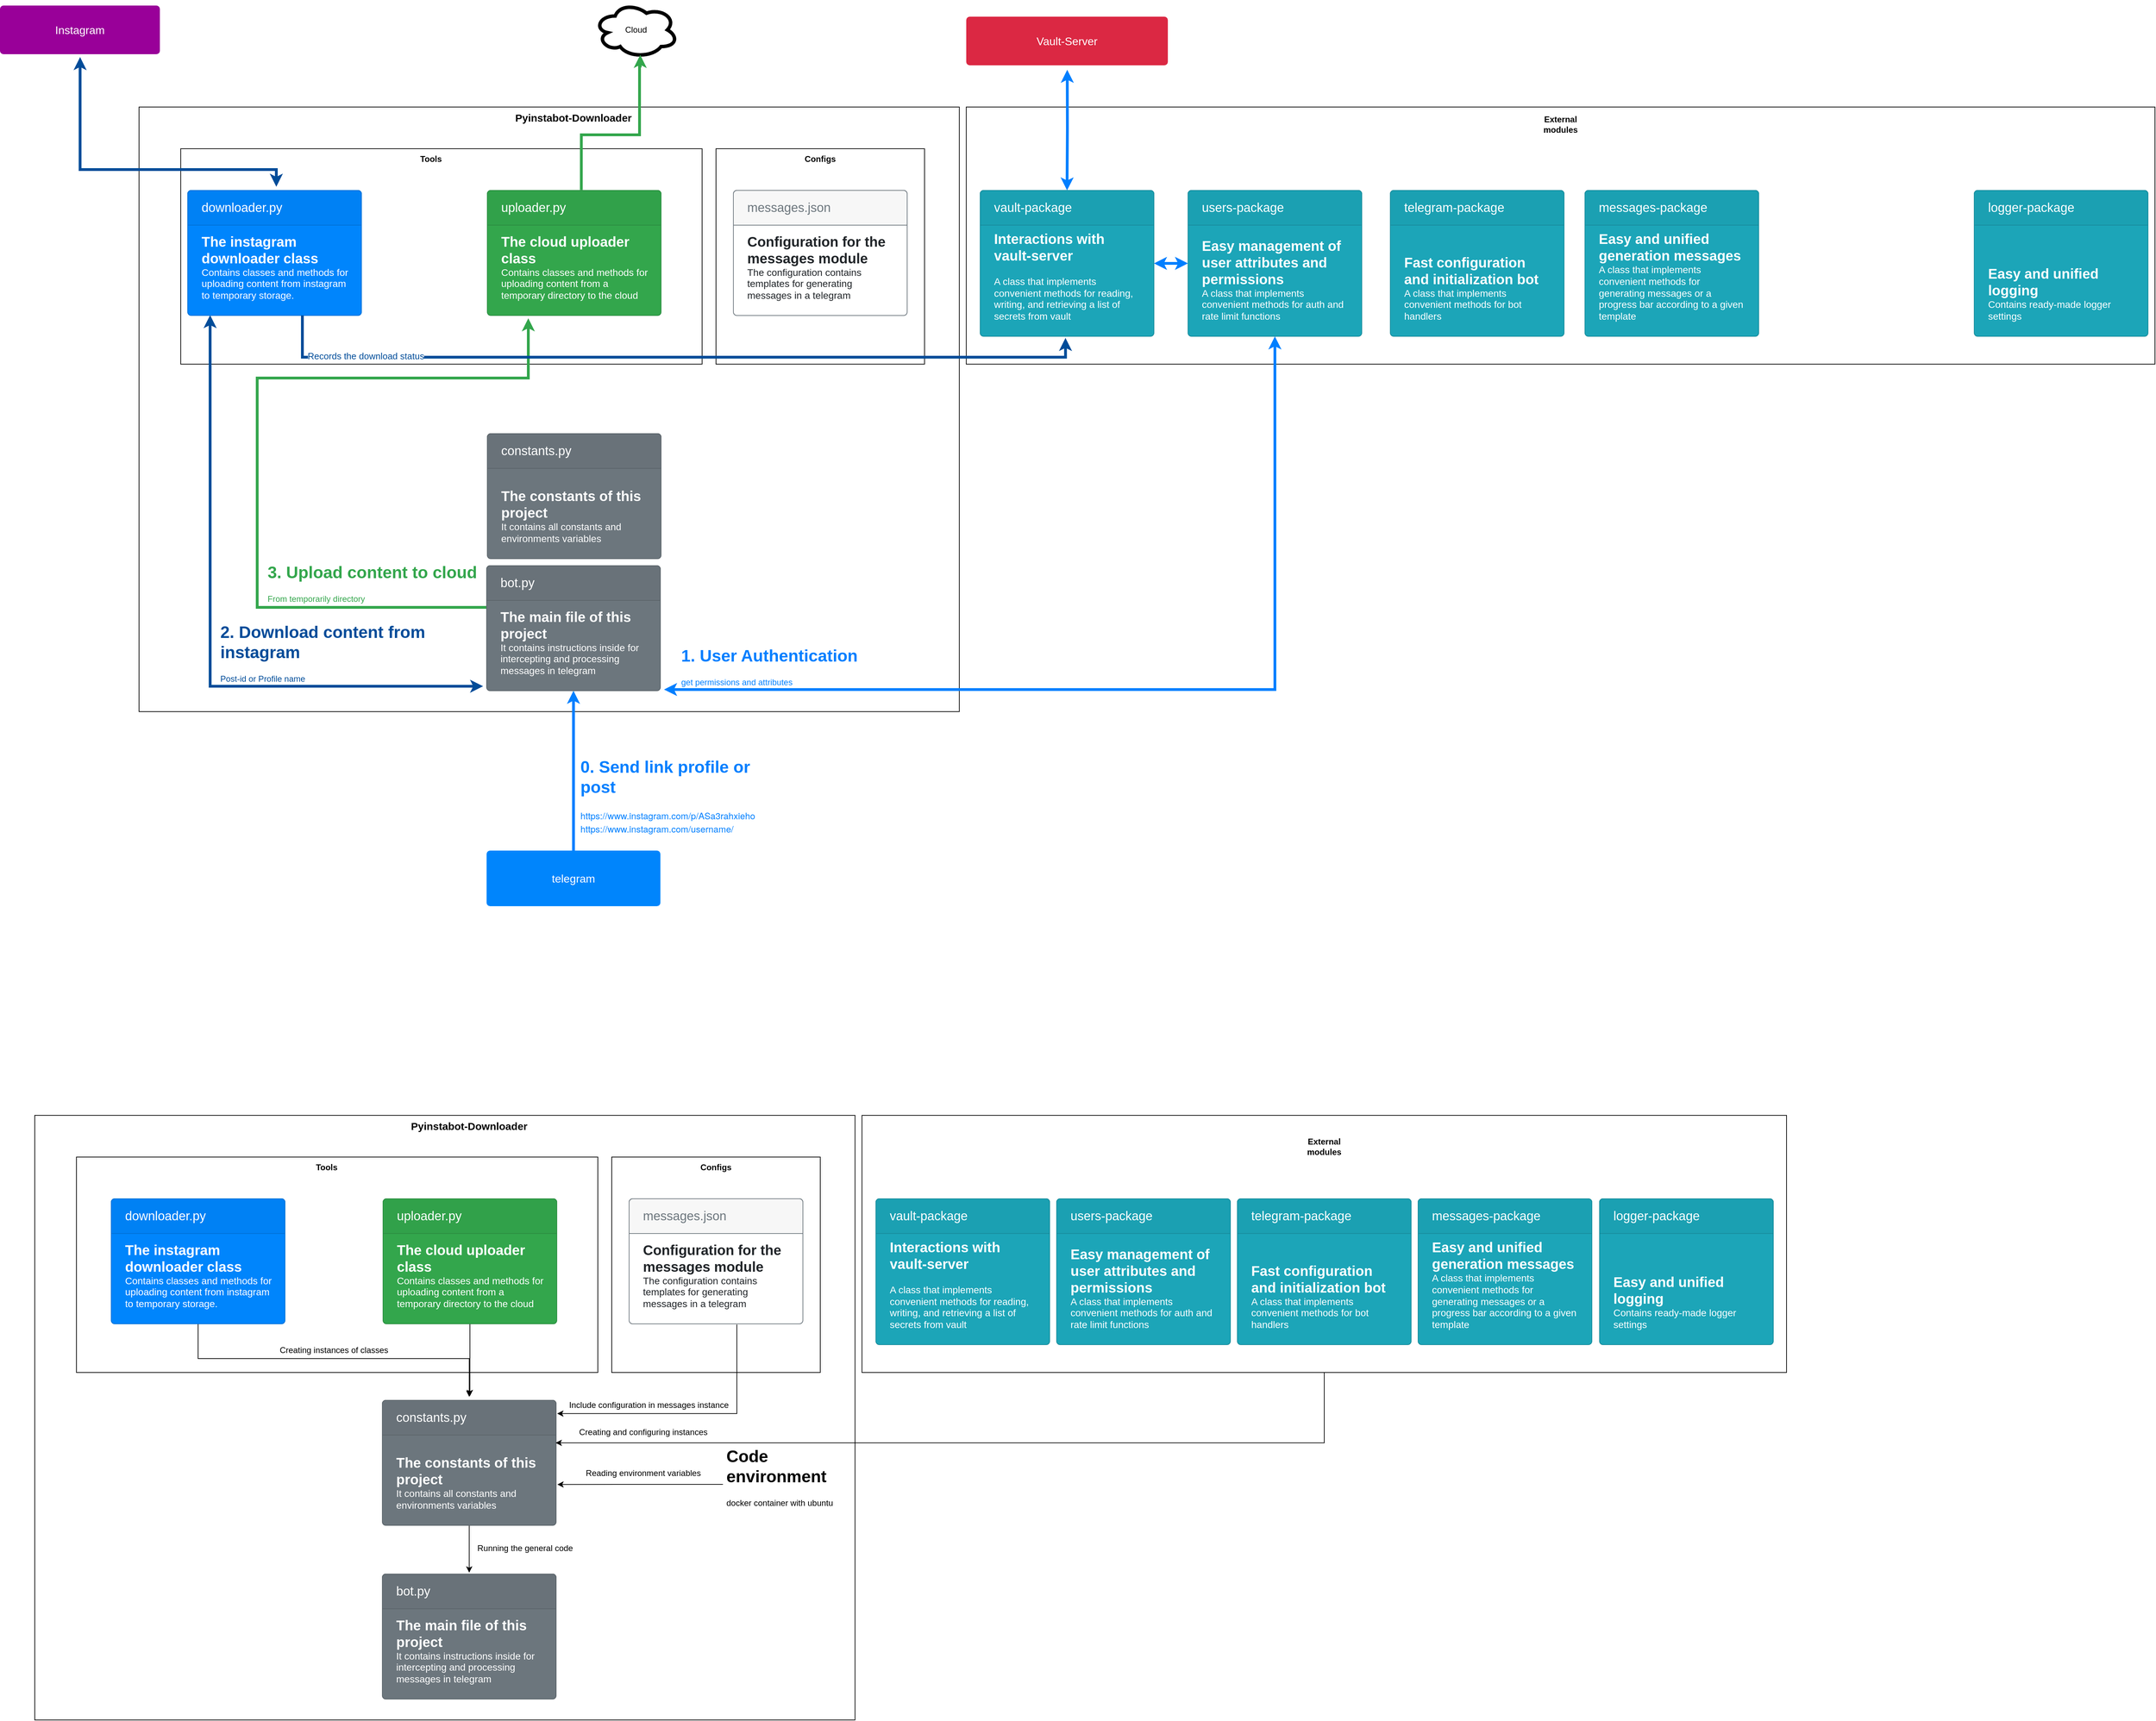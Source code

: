<mxfile version="21.6.6" type="github">
  <diagram name="Страница 1" id="C4cH1xLUQUfybdzY-Pvg">
    <mxGraphModel dx="2363" dy="2060" grid="1" gridSize="10" guides="1" tooltips="1" connect="1" arrows="1" fold="1" page="1" pageScale="1" pageWidth="827" pageHeight="1169" math="0" shadow="0">
      <root>
        <mxCell id="0" />
        <mxCell id="1" parent="0" />
        <mxCell id="oiA-mQmHKhEabUs_qZRi-52" value="" style="rounded=0;whiteSpace=wrap;html=1;" parent="1" vertex="1">
          <mxGeometry x="130" y="-190" width="1180" height="870" as="geometry" />
        </mxCell>
        <mxCell id="oiA-mQmHKhEabUs_qZRi-24" value="" style="rounded=0;whiteSpace=wrap;html=1;" parent="1" vertex="1">
          <mxGeometry x="190" y="-130" width="750" height="310" as="geometry" />
        </mxCell>
        <mxCell id="RmWxMyqj5i7oZx28vhqG-12" style="edgeStyle=orthogonalEdgeStyle;rounded=0;orthogonalLoop=1;jettySize=auto;html=1;strokeWidth=4;strokeColor=#004C99;exitX=-0.014;exitY=0.964;exitDx=0;exitDy=0;exitPerimeter=0;startArrow=classic;startFill=1;entryX=0.129;entryY=0.997;entryDx=0;entryDy=0;entryPerimeter=0;" edge="1" parent="1" target="oiA-mQmHKhEabUs_qZRi-6">
          <mxGeometry relative="1" as="geometry">
            <mxPoint x="624.98" y="643.52" as="sourcePoint" />
            <mxPoint x="231.37" y="160" as="targetPoint" />
            <Array as="points">
              <mxPoint x="232" y="644" />
            </Array>
          </mxGeometry>
        </mxCell>
        <mxCell id="RmWxMyqj5i7oZx28vhqG-17" style="edgeStyle=orthogonalEdgeStyle;rounded=0;orthogonalLoop=1;jettySize=auto;html=1;strokeWidth=4;strokeColor=#33A64C;" edge="1" parent="1" source="oiA-mQmHKhEabUs_qZRi-4">
          <mxGeometry relative="1" as="geometry">
            <mxPoint x="690" y="114" as="targetPoint" />
            <Array as="points">
              <mxPoint x="300" y="530" />
              <mxPoint x="300" y="200" />
              <mxPoint x="690" y="200" />
            </Array>
          </mxGeometry>
        </mxCell>
        <mxCell id="oiA-mQmHKhEabUs_qZRi-4" value="&lt;span style=&quot;font-size: 20px;&quot;&gt;&lt;b&gt;The main file of this project&lt;/b&gt;&lt;/span&gt;&lt;br style=&quot;font-size: 14px&quot;&gt;It contains instructions inside for intercepting and processing messages in telegram" style="html=1;shadow=0;dashed=0;shape=mxgraph.bootstrap.rrect;rSize=5;strokeColor=#5B646A;html=1;whiteSpace=wrap;fillColor=#6C767D;fontColor=#ffffff;verticalAlign=bottom;align=left;spacing=20;spacingBottom=0;fontSize=14;" parent="1" vertex="1">
          <mxGeometry x="630" y="470" width="250" height="180" as="geometry" />
        </mxCell>
        <mxCell id="oiA-mQmHKhEabUs_qZRi-5" value="bot.py" style="html=1;shadow=0;dashed=0;shape=mxgraph.bootstrap.topButton;rSize=5;perimeter=none;whiteSpace=wrap;fillColor=#697279;strokeColor=#5B646A;fontColor=#ffffff;resizeWidth=1;fontSize=18;align=left;spacing=20;" parent="oiA-mQmHKhEabUs_qZRi-4" vertex="1">
          <mxGeometry width="250" height="50" relative="1" as="geometry" />
        </mxCell>
        <mxCell id="oiA-mQmHKhEabUs_qZRi-6" value="&lt;span style=&quot;font-size: 20px;&quot;&gt;&lt;b&gt;The instagram downloader class&lt;/b&gt;&lt;/span&gt;&lt;br style=&quot;font-size: 14px&quot;&gt;Contains classes and methods for uploading content from instagram to temporary storage." style="html=1;shadow=0;dashed=0;shape=mxgraph.bootstrap.rrect;rSize=5;strokeColor=#0071D5;html=1;whiteSpace=wrap;fillColor=#0085FC;fontColor=#ffffff;verticalAlign=bottom;align=left;spacing=20;spacingBottom=0;fontSize=14;" parent="1" vertex="1">
          <mxGeometry x="200" y="-70" width="250" height="180" as="geometry" />
        </mxCell>
        <mxCell id="oiA-mQmHKhEabUs_qZRi-7" value="downloader.py" style="html=1;shadow=0;dashed=0;shape=mxgraph.bootstrap.topButton;rSize=5;perimeter=none;whiteSpace=wrap;fillColor=#0081F4;strokeColor=#0071D5;fontColor=#ffffff;resizeWidth=1;fontSize=18;align=left;spacing=20;" parent="oiA-mQmHKhEabUs_qZRi-6" vertex="1">
          <mxGeometry width="250" height="50" relative="1" as="geometry" />
        </mxCell>
        <mxCell id="oiA-mQmHKhEabUs_qZRi-8" value="&lt;span style=&quot;font-size: 20px;&quot;&gt;&lt;b&gt;The cloud uploader class&lt;/b&gt;&lt;/span&gt;&lt;br style=&quot;font-size: 14px&quot;&gt;Contains classes and methods for uploading content from a temporary directory to the cloud" style="html=1;shadow=0;dashed=0;shape=mxgraph.bootstrap.rrect;rSize=5;strokeColor=#2B8D40;html=1;whiteSpace=wrap;fillColor=#33A64C;fontColor=#ffffff;verticalAlign=bottom;align=left;spacing=20;spacingBottom=0;fontSize=14;" parent="1" vertex="1">
          <mxGeometry x="631" y="-70" width="250" height="180" as="geometry" />
        </mxCell>
        <mxCell id="oiA-mQmHKhEabUs_qZRi-9" value="uploader.py" style="html=1;shadow=0;dashed=0;shape=mxgraph.bootstrap.topButton;rSize=5;perimeter=none;whiteSpace=wrap;fillColor=#31A14A;strokeColor=#2B8D40;fontColor=#ffffff;resizeWidth=1;fontSize=18;align=left;spacing=20;" parent="oiA-mQmHKhEabUs_qZRi-8" vertex="1">
          <mxGeometry width="250" height="50" relative="1" as="geometry" />
        </mxCell>
        <mxCell id="oiA-mQmHKhEabUs_qZRi-10" value="&lt;span style=&quot;font-size: 20px;&quot;&gt;&lt;b&gt;The constants of this project&lt;/b&gt;&lt;/span&gt;&lt;br style=&quot;font-size: 14px&quot;&gt;It contains all constants and environments variables" style="html=1;shadow=0;dashed=0;shape=mxgraph.bootstrap.rrect;rSize=5;strokeColor=#5B646A;html=1;whiteSpace=wrap;fillColor=#6C767D;fontColor=#ffffff;verticalAlign=bottom;align=left;spacing=20;spacingBottom=0;fontSize=14;" parent="1" vertex="1">
          <mxGeometry x="631" y="280" width="250" height="180" as="geometry" />
        </mxCell>
        <mxCell id="oiA-mQmHKhEabUs_qZRi-11" value="constants.py" style="html=1;shadow=0;dashed=0;shape=mxgraph.bootstrap.topButton;rSize=5;perimeter=none;whiteSpace=wrap;fillColor=#697279;strokeColor=#5B646A;fontColor=#ffffff;resizeWidth=1;fontSize=18;align=left;spacing=20;" parent="oiA-mQmHKhEabUs_qZRi-10" vertex="1">
          <mxGeometry width="250" height="50" relative="1" as="geometry" />
        </mxCell>
        <mxCell id="oiA-mQmHKhEabUs_qZRi-25" value="&lt;b&gt;Tools&lt;/b&gt;" style="text;html=1;strokeColor=none;fillColor=none;align=center;verticalAlign=middle;whiteSpace=wrap;rounded=0;" parent="1" vertex="1">
          <mxGeometry x="520" y="-130" width="60" height="30" as="geometry" />
        </mxCell>
        <mxCell id="oiA-mQmHKhEabUs_qZRi-26" value="" style="rounded=0;whiteSpace=wrap;html=1;" parent="1" vertex="1">
          <mxGeometry x="960" y="-130" width="300" height="310" as="geometry" />
        </mxCell>
        <mxCell id="oiA-mQmHKhEabUs_qZRi-27" value="&lt;b&gt;Configs&lt;/b&gt;" style="text;html=1;strokeColor=none;fillColor=none;align=center;verticalAlign=middle;whiteSpace=wrap;rounded=0;" parent="1" vertex="1">
          <mxGeometry x="1080" y="-130" width="60" height="30" as="geometry" />
        </mxCell>
        <mxCell id="oiA-mQmHKhEabUs_qZRi-20" value="&lt;span style=&quot;font-size: 20px;&quot;&gt;&lt;b&gt;Configuration for the messages module&lt;/b&gt;&lt;/span&gt;&lt;br style=&quot;font-size: 14px&quot;&gt;The configuration contains templates for generating messages in a telegram" style="html=1;shadow=0;dashed=0;shape=mxgraph.bootstrap.rrect;rSize=5;strokeColor=#6C767D;html=1;whiteSpace=wrap;fillColor=#ffffff;fontColor=#212529;verticalAlign=bottom;align=left;spacing=20;spacingBottom=0;fontSize=14;" parent="1" vertex="1">
          <mxGeometry x="985" y="-70" width="250" height="180" as="geometry" />
        </mxCell>
        <mxCell id="oiA-mQmHKhEabUs_qZRi-21" value="messages.json" style="html=1;shadow=0;dashed=0;shape=mxgraph.bootstrap.topButton;rSize=5;perimeter=none;whiteSpace=wrap;fillColor=#F7F7F7;strokeColor=#6C767D;fontColor=#6C767D;resizeWidth=1;fontSize=18;align=left;spacing=20;" parent="oiA-mQmHKhEabUs_qZRi-20" vertex="1">
          <mxGeometry width="250" height="50" relative="1" as="geometry" />
        </mxCell>
        <mxCell id="oiA-mQmHKhEabUs_qZRi-30" value="" style="rounded=0;whiteSpace=wrap;html=1;" parent="1" vertex="1">
          <mxGeometry x="1320" y="-190" width="1710" height="370" as="geometry" />
        </mxCell>
        <mxCell id="oiA-mQmHKhEabUs_qZRi-31" value="&lt;b&gt;External modules&lt;/b&gt;" style="text;html=1;strokeColor=none;fillColor=none;align=center;verticalAlign=middle;whiteSpace=wrap;rounded=0;" parent="1" vertex="1">
          <mxGeometry x="2145" y="-180" width="60" height="30" as="geometry" />
        </mxCell>
        <mxCell id="oiA-mQmHKhEabUs_qZRi-32" value="&lt;b&gt;&lt;font style=&quot;font-size: 20px&quot;&gt;Interactions with vault-server&lt;/font&gt;&lt;/b&gt;&lt;br style=&quot;font-size: 14px&quot;&gt;&lt;br style=&quot;font-size: 14px&quot;&gt;A class that implements convenient methods for reading, writing, and retrieving a list of secrets from vault" style="html=1;shadow=0;dashed=0;shape=mxgraph.bootstrap.rrect;rSize=5;strokeColor=#188C9C;html=1;whiteSpace=wrap;fillColor=#1CA5B8;fontColor=#ffffff;verticalAlign=bottom;align=left;spacing=20;spacingBottom=0;fontSize=14;" parent="1" vertex="1">
          <mxGeometry x="1340" y="-70" width="250" height="210" as="geometry" />
        </mxCell>
        <mxCell id="oiA-mQmHKhEabUs_qZRi-33" value="vault-package" style="html=1;shadow=0;dashed=0;shape=mxgraph.bootstrap.topButton;rSize=5;perimeter=none;whiteSpace=wrap;fillColor=#1BA0B2;strokeColor=#188C9C;fontColor=#ffffff;resizeWidth=1;fontSize=18;align=left;spacing=20;" parent="oiA-mQmHKhEabUs_qZRi-32" vertex="1">
          <mxGeometry width="250" height="50" relative="1" as="geometry" />
        </mxCell>
        <mxCell id="RmWxMyqj5i7oZx28vhqG-9" style="edgeStyle=orthogonalEdgeStyle;rounded=0;orthogonalLoop=1;jettySize=auto;html=1;strokeWidth=4;strokeColor=#007FFF;startArrow=classic;startFill=1;" edge="1" parent="1" source="oiA-mQmHKhEabUs_qZRi-34" target="oiA-mQmHKhEabUs_qZRi-32">
          <mxGeometry relative="1" as="geometry" />
        </mxCell>
        <mxCell id="oiA-mQmHKhEabUs_qZRi-34" value="&lt;span style=&quot;font-size: 20px;&quot;&gt;&lt;b&gt;Easy management of user attributes and permissions&lt;/b&gt;&lt;/span&gt;&lt;br style=&quot;font-size: 14px&quot;&gt;A class that implements convenient methods for auth and rate limit functions" style="html=1;shadow=0;dashed=0;shape=mxgraph.bootstrap.rrect;rSize=5;strokeColor=#188C9C;html=1;whiteSpace=wrap;fillColor=#1CA5B8;fontColor=#ffffff;verticalAlign=bottom;align=left;spacing=20;spacingBottom=0;fontSize=14;" parent="1" vertex="1">
          <mxGeometry x="1639" y="-70" width="250" height="210" as="geometry" />
        </mxCell>
        <mxCell id="oiA-mQmHKhEabUs_qZRi-35" value="users-package" style="html=1;shadow=0;dashed=0;shape=mxgraph.bootstrap.topButton;rSize=5;perimeter=none;whiteSpace=wrap;fillColor=#1BA0B2;strokeColor=#188C9C;fontColor=#ffffff;resizeWidth=1;fontSize=18;align=left;spacing=20;" parent="oiA-mQmHKhEabUs_qZRi-34" vertex="1">
          <mxGeometry width="250" height="50" relative="1" as="geometry" />
        </mxCell>
        <mxCell id="oiA-mQmHKhEabUs_qZRi-36" value="&lt;span style=&quot;font-size: 20px;&quot;&gt;&lt;b&gt;Fast configuration and&amp;nbsp;initialization bot&lt;/b&gt;&lt;/span&gt;&lt;br style=&quot;font-size: 14px&quot;&gt;A class that implements convenient methods for bot handlers" style="html=1;shadow=0;dashed=0;shape=mxgraph.bootstrap.rrect;rSize=5;strokeColor=#188C9C;html=1;whiteSpace=wrap;fillColor=#1CA5B8;fontColor=#ffffff;verticalAlign=bottom;align=left;spacing=20;spacingBottom=0;fontSize=14;" parent="1" vertex="1">
          <mxGeometry x="1930" y="-70" width="250" height="210" as="geometry" />
        </mxCell>
        <mxCell id="oiA-mQmHKhEabUs_qZRi-37" value="telegram-package" style="html=1;shadow=0;dashed=0;shape=mxgraph.bootstrap.topButton;rSize=5;perimeter=none;whiteSpace=wrap;fillColor=#1BA0B2;strokeColor=#188C9C;fontColor=#ffffff;resizeWidth=1;fontSize=18;align=left;spacing=20;" parent="oiA-mQmHKhEabUs_qZRi-36" vertex="1">
          <mxGeometry width="250" height="50" relative="1" as="geometry" />
        </mxCell>
        <mxCell id="oiA-mQmHKhEabUs_qZRi-38" value="&lt;span style=&quot;font-size: 20px;&quot;&gt;&lt;b&gt;Easy and unified generation messages&lt;/b&gt;&lt;/span&gt;&lt;br style=&quot;font-size: 14px&quot;&gt;A class that implements convenient methods for generating messages or a progress bar according to a given template" style="html=1;shadow=0;dashed=0;shape=mxgraph.bootstrap.rrect;rSize=5;strokeColor=#188C9C;html=1;whiteSpace=wrap;fillColor=#1CA5B8;fontColor=#ffffff;verticalAlign=bottom;align=left;spacing=20;spacingBottom=0;fontSize=14;" parent="1" vertex="1">
          <mxGeometry x="2210" y="-70" width="250" height="210" as="geometry" />
        </mxCell>
        <mxCell id="oiA-mQmHKhEabUs_qZRi-39" value="messages-package" style="html=1;shadow=0;dashed=0;shape=mxgraph.bootstrap.topButton;rSize=5;perimeter=none;whiteSpace=wrap;fillColor=#1BA0B2;strokeColor=#188C9C;fontColor=#ffffff;resizeWidth=1;fontSize=18;align=left;spacing=20;" parent="oiA-mQmHKhEabUs_qZRi-38" vertex="1">
          <mxGeometry width="250" height="50" relative="1" as="geometry" />
        </mxCell>
        <mxCell id="oiA-mQmHKhEabUs_qZRi-40" value="&lt;span style=&quot;font-size: 20px;&quot;&gt;&lt;b&gt;Easy and unified logging&lt;/b&gt;&lt;/span&gt;&lt;br style=&quot;font-size: 14px&quot;&gt;Contains ready-made logger settings" style="html=1;shadow=0;dashed=0;shape=mxgraph.bootstrap.rrect;rSize=5;strokeColor=#188C9C;html=1;whiteSpace=wrap;fillColor=#1CA5B8;fontColor=#ffffff;verticalAlign=bottom;align=left;spacing=20;spacingBottom=0;fontSize=14;" parent="1" vertex="1">
          <mxGeometry x="2770" y="-70" width="250" height="210" as="geometry" />
        </mxCell>
        <mxCell id="oiA-mQmHKhEabUs_qZRi-41" value="logger-package" style="html=1;shadow=0;dashed=0;shape=mxgraph.bootstrap.topButton;rSize=5;perimeter=none;whiteSpace=wrap;fillColor=#1BA0B2;strokeColor=#188C9C;fontColor=#ffffff;resizeWidth=1;fontSize=18;align=left;spacing=20;" parent="oiA-mQmHKhEabUs_qZRi-40" vertex="1">
          <mxGeometry width="250" height="50" relative="1" as="geometry" />
        </mxCell>
        <mxCell id="oiA-mQmHKhEabUs_qZRi-47" value="Vault-Server" style="html=1;shadow=0;dashed=0;shape=mxgraph.bootstrap.rrect;rSize=5;strokeColor=none;strokeWidth=1;fillColor=#DB2843;fontColor=#FFFFFF;whiteSpace=wrap;align=center;verticalAlign=middle;spacingLeft=0;fontStyle=0;fontSize=16;spacing=5;" parent="1" vertex="1">
          <mxGeometry x="1320" y="-320" width="290" height="70" as="geometry" />
        </mxCell>
        <mxCell id="oiA-mQmHKhEabUs_qZRi-48" style="edgeStyle=orthogonalEdgeStyle;rounded=0;orthogonalLoop=1;jettySize=auto;html=1;entryX=0.501;entryY=1.092;entryDx=0;entryDy=0;entryPerimeter=0;strokeWidth=4;fillColor=#f8cecc;strokeColor=#007FFF;startArrow=classic;startFill=1;" parent="1" target="oiA-mQmHKhEabUs_qZRi-47" edge="1">
          <mxGeometry relative="1" as="geometry">
            <mxPoint x="1465" y="-70" as="sourcePoint" />
          </mxGeometry>
        </mxCell>
        <mxCell id="RmWxMyqj5i7oZx28vhqG-1" style="edgeStyle=orthogonalEdgeStyle;rounded=0;orthogonalLoop=1;jettySize=auto;html=1;strokeWidth=4;strokeColor=#007FFF;entryX=0.5;entryY=1;entryDx=0;entryDy=0;entryPerimeter=0;" edge="1" parent="1" source="oiA-mQmHKhEabUs_qZRi-50" target="oiA-mQmHKhEabUs_qZRi-4">
          <mxGeometry relative="1" as="geometry">
            <mxPoint x="755" y="690" as="targetPoint" />
          </mxGeometry>
        </mxCell>
        <mxCell id="oiA-mQmHKhEabUs_qZRi-50" value="telegram" style="html=1;shadow=0;dashed=0;shape=mxgraph.bootstrap.rrect;rSize=5;strokeColor=none;strokeWidth=1;fillColor=#0085FC;fontColor=#FFFFFF;whiteSpace=wrap;align=center;verticalAlign=middle;spacingLeft=0;fontStyle=0;fontSize=16;spacing=5;" parent="1" vertex="1">
          <mxGeometry x="630" y="880" width="250" height="80" as="geometry" />
        </mxCell>
        <mxCell id="oiA-mQmHKhEabUs_qZRi-51" value="Instagram" style="html=1;shadow=0;dashed=0;shape=mxgraph.bootstrap.rrect;rSize=5;strokeColor=none;strokeWidth=1;fillColor=#990099;fontColor=#FFFFFF;whiteSpace=wrap;align=center;verticalAlign=middle;spacingLeft=0;fontStyle=0;fontSize=16;spacing=5;" parent="1" vertex="1">
          <mxGeometry x="-70" y="-336" width="230" height="70" as="geometry" />
        </mxCell>
        <mxCell id="oiA-mQmHKhEabUs_qZRi-53" value="&lt;b&gt;&lt;font style=&quot;font-size: 15px;&quot;&gt;Pyinstabot-Downloader&lt;/font&gt;&lt;/b&gt;" style="text;html=1;strokeColor=none;fillColor=none;align=center;verticalAlign=middle;whiteSpace=wrap;rounded=0;" parent="1" vertex="1">
          <mxGeometry x="625" y="-190" width="260" height="30" as="geometry" />
        </mxCell>
        <mxCell id="RmWxMyqj5i7oZx28vhqG-3" value="&lt;h1&gt;&lt;font color=&quot;#007fff&quot;&gt;0. Send link profile or post&lt;br&gt;&lt;/font&gt;&lt;/h1&gt;&lt;div style=&quot;font-size: 13px;&quot;&gt;&lt;p style=&quot;margin: 0px; font-style: normal; font-variant-caps: normal; font-stretch: normal; line-height: normal; font-family: &amp;quot;Helvetica Neue&amp;quot;; font-size-adjust: none; font-kerning: auto; font-variant-alternates: normal; font-variant-ligatures: normal; font-variant-numeric: normal; font-variant-east-asian: normal; font-variant-position: normal; font-feature-settings: normal; font-optical-sizing: auto; font-variation-settings: normal;&quot;&gt;&lt;font color=&quot;#007fff&quot;&gt;https://www.instagram.com/p/ASa3rahxieho&lt;/font&gt;&lt;/p&gt;&lt;p style=&quot;margin: 0px; font-style: normal; font-variant-caps: normal; font-stretch: normal; line-height: normal; font-family: &amp;quot;Helvetica Neue&amp;quot;; font-size-adjust: none; font-kerning: auto; font-variant-alternates: normal; font-variant-ligatures: normal; font-variant-numeric: normal; font-variant-east-asian: normal; font-variant-position: normal; font-feature-settings: normal; font-optical-sizing: auto; font-variation-settings: normal;&quot;&gt;&lt;font color=&quot;#007fff&quot;&gt;https://www.instagram.com/username/&lt;/font&gt;&lt;br&gt;&lt;/p&gt;&lt;/div&gt;" style="text;html=1;strokeColor=none;fillColor=none;spacing=5;spacingTop=-20;whiteSpace=wrap;overflow=hidden;rounded=0;" vertex="1" parent="1">
          <mxGeometry x="760" y="740" width="270" height="120" as="geometry" />
        </mxCell>
        <mxCell id="RmWxMyqj5i7oZx28vhqG-7" style="edgeStyle=orthogonalEdgeStyle;rounded=0;orthogonalLoop=1;jettySize=auto;html=1;strokeWidth=4;strokeColor=#007FFF;exitX=1.021;exitY=0.99;exitDx=0;exitDy=0;exitPerimeter=0;startArrow=classic;startFill=1;" edge="1" parent="1" source="oiA-mQmHKhEabUs_qZRi-4" target="oiA-mQmHKhEabUs_qZRi-34">
          <mxGeometry relative="1" as="geometry">
            <mxPoint x="1630" y="470" as="targetPoint" />
          </mxGeometry>
        </mxCell>
        <mxCell id="RmWxMyqj5i7oZx28vhqG-8" value="&lt;h1&gt;&lt;font color=&quot;#007fff&quot;&gt;1. User Authentication&amp;nbsp;&lt;/font&gt;&lt;/h1&gt;&lt;p&gt;&lt;font color=&quot;#007fff&quot;&gt;get permissions and attributes&lt;/font&gt;&lt;/p&gt;" style="text;html=1;strokeColor=none;fillColor=none;spacing=5;spacingTop=-20;whiteSpace=wrap;overflow=hidden;rounded=0;" vertex="1" parent="1">
          <mxGeometry x="905" y="580" width="275" height="80" as="geometry" />
        </mxCell>
        <mxCell id="RmWxMyqj5i7oZx28vhqG-11" value="&lt;h1&gt;&lt;font color=&quot;#004c99&quot;&gt;2. Download content from instagram&amp;nbsp;&lt;/font&gt;&lt;/h1&gt;&lt;p&gt;&lt;font color=&quot;#004c99&quot;&gt;Post-id or Profile name&lt;/font&gt;&lt;br&gt;&lt;/p&gt;" style="text;html=1;strokeColor=none;fillColor=none;spacing=5;spacingTop=-20;whiteSpace=wrap;overflow=hidden;rounded=0;" vertex="1" parent="1">
          <mxGeometry x="242" y="546" width="383" height="95" as="geometry" />
        </mxCell>
        <mxCell id="RmWxMyqj5i7oZx28vhqG-13" style="edgeStyle=orthogonalEdgeStyle;rounded=0;orthogonalLoop=1;jettySize=auto;html=1;entryX=0.501;entryY=1.059;entryDx=0;entryDy=0;entryPerimeter=0;strokeWidth=4;strokeColor=#004C99;exitX=0.51;exitY=-0.106;exitDx=0;exitDy=0;exitPerimeter=0;startArrow=classic;startFill=1;" edge="1" parent="1" source="oiA-mQmHKhEabUs_qZRi-7" target="oiA-mQmHKhEabUs_qZRi-51">
          <mxGeometry relative="1" as="geometry">
            <mxPoint x="365" y="-80" as="sourcePoint" />
            <Array as="points">
              <mxPoint x="328" y="-100" />
              <mxPoint x="45" y="-100" />
            </Array>
          </mxGeometry>
        </mxCell>
        <mxCell id="RmWxMyqj5i7oZx28vhqG-18" value="&lt;h1&gt;&lt;font color=&quot;#33a64c&quot;&gt;3. Upload content to cloud&amp;nbsp;&lt;/font&gt;&lt;/h1&gt;&lt;p&gt;&lt;font color=&quot;#33a64c&quot;&gt;From&amp;nbsp;temporarily&amp;nbsp;directory&amp;nbsp;&lt;/font&gt;&lt;br&gt;&lt;/p&gt;" style="text;html=1;strokeColor=none;fillColor=none;spacing=5;spacingTop=-20;whiteSpace=wrap;overflow=hidden;rounded=0;" vertex="1" parent="1">
          <mxGeometry x="310" y="460" width="365" height="80" as="geometry" />
        </mxCell>
        <mxCell id="RmWxMyqj5i7oZx28vhqG-19" value="Cloud" style="ellipse;shape=cloud;whiteSpace=wrap;html=1;strokeWidth=5;" vertex="1" parent="1">
          <mxGeometry x="785" y="-341" width="120" height="80" as="geometry" />
        </mxCell>
        <mxCell id="RmWxMyqj5i7oZx28vhqG-20" style="edgeStyle=orthogonalEdgeStyle;rounded=0;orthogonalLoop=1;jettySize=auto;html=1;strokeWidth=4;strokeColor=#33A64C;exitX=0.541;exitY=-0.012;exitDx=0;exitDy=0;exitPerimeter=0;entryX=0.55;entryY=0.95;entryDx=0;entryDy=0;entryPerimeter=0;" edge="1" parent="1" source="oiA-mQmHKhEabUs_qZRi-9" target="RmWxMyqj5i7oZx28vhqG-19">
          <mxGeometry relative="1" as="geometry">
            <mxPoint x="740" y="-230" as="targetPoint" />
            <Array as="points">
              <mxPoint x="766" y="-150" />
              <mxPoint x="850" y="-150" />
              <mxPoint x="850" y="-249" />
            </Array>
          </mxGeometry>
        </mxCell>
        <mxCell id="RmWxMyqj5i7oZx28vhqG-21" style="edgeStyle=orthogonalEdgeStyle;rounded=0;orthogonalLoop=1;jettySize=auto;html=1;entryX=0.491;entryY=1.011;entryDx=0;entryDy=0;entryPerimeter=0;strokeWidth=4;strokeColor=#004C99;" edge="1" parent="1" source="oiA-mQmHKhEabUs_qZRi-6" target="oiA-mQmHKhEabUs_qZRi-32">
          <mxGeometry relative="1" as="geometry">
            <mxPoint x="1420" y="240" as="targetPoint" />
            <Array as="points">
              <mxPoint x="365" y="170" />
              <mxPoint x="1463" y="170" />
            </Array>
          </mxGeometry>
        </mxCell>
        <mxCell id="RmWxMyqj5i7oZx28vhqG-80" value="&lt;font style=&quot;font-size: 13px;&quot; color=&quot;#004c99&quot;&gt;Records the download status&lt;/font&gt;" style="edgeLabel;html=1;align=center;verticalAlign=middle;resizable=0;points=[];" vertex="1" connectable="0" parent="RmWxMyqj5i7oZx28vhqG-21">
          <mxGeometry x="-0.775" y="2" relative="1" as="geometry">
            <mxPoint x="17" as="offset" />
          </mxGeometry>
        </mxCell>
        <mxCell id="RmWxMyqj5i7oZx28vhqG-22" value="" style="rounded=0;whiteSpace=wrap;html=1;" vertex="1" parent="1">
          <mxGeometry x="-20" y="1261" width="1180" height="870" as="geometry" />
        </mxCell>
        <mxCell id="RmWxMyqj5i7oZx28vhqG-23" value="" style="rounded=0;whiteSpace=wrap;html=1;" vertex="1" parent="1">
          <mxGeometry x="40" y="1321" width="750" height="310" as="geometry" />
        </mxCell>
        <mxCell id="RmWxMyqj5i7oZx28vhqG-26" value="&lt;span style=&quot;font-size: 20px;&quot;&gt;&lt;b&gt;The main file of this project&lt;/b&gt;&lt;/span&gt;&lt;br style=&quot;font-size: 14px&quot;&gt;It contains instructions inside for intercepting and processing messages in telegram" style="html=1;shadow=0;dashed=0;shape=mxgraph.bootstrap.rrect;rSize=5;strokeColor=#5B646A;html=1;whiteSpace=wrap;fillColor=#6C767D;fontColor=#ffffff;verticalAlign=bottom;align=left;spacing=20;spacingBottom=0;fontSize=14;" vertex="1" parent="1">
          <mxGeometry x="480" y="1921" width="250" height="180" as="geometry" />
        </mxCell>
        <mxCell id="RmWxMyqj5i7oZx28vhqG-27" value="bot.py" style="html=1;shadow=0;dashed=0;shape=mxgraph.bootstrap.topButton;rSize=5;perimeter=none;whiteSpace=wrap;fillColor=#697279;strokeColor=#5B646A;fontColor=#ffffff;resizeWidth=1;fontSize=18;align=left;spacing=20;" vertex="1" parent="RmWxMyqj5i7oZx28vhqG-26">
          <mxGeometry width="250" height="50" relative="1" as="geometry" />
        </mxCell>
        <mxCell id="RmWxMyqj5i7oZx28vhqG-28" style="edgeStyle=orthogonalEdgeStyle;rounded=0;orthogonalLoop=1;jettySize=auto;html=1;entryX=0.5;entryY=-0.1;entryDx=0;entryDy=0;entryPerimeter=0;" edge="1" parent="1" source="RmWxMyqj5i7oZx28vhqG-29" target="RmWxMyqj5i7oZx28vhqG-36">
          <mxGeometry relative="1" as="geometry">
            <Array as="points">
              <mxPoint x="215" y="1611" />
              <mxPoint x="605" y="1611" />
            </Array>
          </mxGeometry>
        </mxCell>
        <mxCell id="RmWxMyqj5i7oZx28vhqG-29" value="&lt;span style=&quot;font-size: 20px;&quot;&gt;&lt;b&gt;The instagram downloader class&lt;/b&gt;&lt;/span&gt;&lt;br style=&quot;font-size: 14px&quot;&gt;Contains classes and methods for uploading content from instagram to temporary storage." style="html=1;shadow=0;dashed=0;shape=mxgraph.bootstrap.rrect;rSize=5;strokeColor=#0071D5;html=1;whiteSpace=wrap;fillColor=#0085FC;fontColor=#ffffff;verticalAlign=bottom;align=left;spacing=20;spacingBottom=0;fontSize=14;" vertex="1" parent="1">
          <mxGeometry x="90" y="1381" width="250" height="180" as="geometry" />
        </mxCell>
        <mxCell id="RmWxMyqj5i7oZx28vhqG-30" value="downloader.py" style="html=1;shadow=0;dashed=0;shape=mxgraph.bootstrap.topButton;rSize=5;perimeter=none;whiteSpace=wrap;fillColor=#0081F4;strokeColor=#0071D5;fontColor=#ffffff;resizeWidth=1;fontSize=18;align=left;spacing=20;" vertex="1" parent="RmWxMyqj5i7oZx28vhqG-29">
          <mxGeometry width="250" height="50" relative="1" as="geometry" />
        </mxCell>
        <mxCell id="RmWxMyqj5i7oZx28vhqG-31" style="edgeStyle=orthogonalEdgeStyle;rounded=0;orthogonalLoop=1;jettySize=auto;html=1;entryX=0.504;entryY=-0.12;entryDx=0;entryDy=0;entryPerimeter=0;" edge="1" parent="1" source="RmWxMyqj5i7oZx28vhqG-32" target="RmWxMyqj5i7oZx28vhqG-36">
          <mxGeometry relative="1" as="geometry" />
        </mxCell>
        <mxCell id="RmWxMyqj5i7oZx28vhqG-32" value="&lt;span style=&quot;font-size: 20px;&quot;&gt;&lt;b&gt;The cloud uploader class&lt;/b&gt;&lt;/span&gt;&lt;br style=&quot;font-size: 14px&quot;&gt;Contains classes and methods for uploading content from a temporary directory to the cloud" style="html=1;shadow=0;dashed=0;shape=mxgraph.bootstrap.rrect;rSize=5;strokeColor=#2B8D40;html=1;whiteSpace=wrap;fillColor=#33A64C;fontColor=#ffffff;verticalAlign=bottom;align=left;spacing=20;spacingBottom=0;fontSize=14;" vertex="1" parent="1">
          <mxGeometry x="481" y="1381" width="250" height="180" as="geometry" />
        </mxCell>
        <mxCell id="RmWxMyqj5i7oZx28vhqG-33" value="uploader.py" style="html=1;shadow=0;dashed=0;shape=mxgraph.bootstrap.topButton;rSize=5;perimeter=none;whiteSpace=wrap;fillColor=#31A14A;strokeColor=#2B8D40;fontColor=#ffffff;resizeWidth=1;fontSize=18;align=left;spacing=20;" vertex="1" parent="RmWxMyqj5i7oZx28vhqG-32">
          <mxGeometry width="250" height="50" relative="1" as="geometry" />
        </mxCell>
        <mxCell id="RmWxMyqj5i7oZx28vhqG-34" style="edgeStyle=orthogonalEdgeStyle;rounded=0;orthogonalLoop=1;jettySize=auto;html=1;entryX=0.5;entryY=-0.04;entryDx=0;entryDy=0;entryPerimeter=0;" edge="1" parent="1" source="RmWxMyqj5i7oZx28vhqG-35" target="RmWxMyqj5i7oZx28vhqG-27">
          <mxGeometry relative="1" as="geometry" />
        </mxCell>
        <mxCell id="RmWxMyqj5i7oZx28vhqG-35" value="&lt;span style=&quot;font-size: 20px;&quot;&gt;&lt;b&gt;The constants of this project&lt;/b&gt;&lt;/span&gt;&lt;br style=&quot;font-size: 14px&quot;&gt;It contains all constants and environments variables" style="html=1;shadow=0;dashed=0;shape=mxgraph.bootstrap.rrect;rSize=5;strokeColor=#5B646A;html=1;whiteSpace=wrap;fillColor=#6C767D;fontColor=#ffffff;verticalAlign=bottom;align=left;spacing=20;spacingBottom=0;fontSize=14;" vertex="1" parent="1">
          <mxGeometry x="480" y="1671" width="250" height="180" as="geometry" />
        </mxCell>
        <mxCell id="RmWxMyqj5i7oZx28vhqG-36" value="constants.py" style="html=1;shadow=0;dashed=0;shape=mxgraph.bootstrap.topButton;rSize=5;perimeter=none;whiteSpace=wrap;fillColor=#697279;strokeColor=#5B646A;fontColor=#ffffff;resizeWidth=1;fontSize=18;align=left;spacing=20;" vertex="1" parent="RmWxMyqj5i7oZx28vhqG-35">
          <mxGeometry width="250" height="50" relative="1" as="geometry" />
        </mxCell>
        <mxCell id="RmWxMyqj5i7oZx28vhqG-37" value="Creating instances of classes" style="text;html=1;align=center;verticalAlign=middle;resizable=0;points=[];autosize=1;strokeColor=none;fillColor=none;" vertex="1" parent="1">
          <mxGeometry x="320" y="1584" width="180" height="30" as="geometry" />
        </mxCell>
        <mxCell id="RmWxMyqj5i7oZx28vhqG-38" style="edgeStyle=orthogonalEdgeStyle;rounded=0;orthogonalLoop=1;jettySize=auto;html=1;entryX=1.007;entryY=0.673;entryDx=0;entryDy=0;entryPerimeter=0;" edge="1" parent="1" source="RmWxMyqj5i7oZx28vhqG-39" target="RmWxMyqj5i7oZx28vhqG-35">
          <mxGeometry relative="1" as="geometry">
            <mxPoint x="732" y="1764" as="targetPoint" />
          </mxGeometry>
        </mxCell>
        <mxCell id="RmWxMyqj5i7oZx28vhqG-39" value="&lt;h1&gt;Code environment&lt;/h1&gt;&lt;p&gt;docker container with ubuntu&lt;/p&gt;" style="text;html=1;strokeColor=none;fillColor=none;spacing=5;spacingTop=-20;whiteSpace=wrap;overflow=hidden;rounded=0;" vertex="1" parent="1">
          <mxGeometry x="970" y="1732" width="190" height="120" as="geometry" />
        </mxCell>
        <mxCell id="RmWxMyqj5i7oZx28vhqG-40" value="Reading environment variables" style="text;html=1;align=center;verticalAlign=middle;resizable=0;points=[];autosize=1;strokeColor=none;fillColor=none;" vertex="1" parent="1">
          <mxGeometry x="760" y="1761" width="190" height="30" as="geometry" />
        </mxCell>
        <mxCell id="RmWxMyqj5i7oZx28vhqG-41" value="&lt;b&gt;Tools&lt;/b&gt;" style="text;html=1;strokeColor=none;fillColor=none;align=center;verticalAlign=middle;whiteSpace=wrap;rounded=0;" vertex="1" parent="1">
          <mxGeometry x="370" y="1321" width="60" height="30" as="geometry" />
        </mxCell>
        <mxCell id="RmWxMyqj5i7oZx28vhqG-42" value="" style="rounded=0;whiteSpace=wrap;html=1;" vertex="1" parent="1">
          <mxGeometry x="810" y="1321" width="300" height="310" as="geometry" />
        </mxCell>
        <mxCell id="RmWxMyqj5i7oZx28vhqG-43" value="&lt;b&gt;Configs&lt;/b&gt;" style="text;html=1;strokeColor=none;fillColor=none;align=center;verticalAlign=middle;whiteSpace=wrap;rounded=0;" vertex="1" parent="1">
          <mxGeometry x="930" y="1321" width="60" height="30" as="geometry" />
        </mxCell>
        <mxCell id="RmWxMyqj5i7oZx28vhqG-44" value="&lt;span style=&quot;font-size: 20px;&quot;&gt;&lt;b&gt;Configuration for the messages module&lt;/b&gt;&lt;/span&gt;&lt;br style=&quot;font-size: 14px&quot;&gt;The configuration contains templates for generating messages in a telegram" style="html=1;shadow=0;dashed=0;shape=mxgraph.bootstrap.rrect;rSize=5;strokeColor=#6C767D;html=1;whiteSpace=wrap;fillColor=#ffffff;fontColor=#212529;verticalAlign=bottom;align=left;spacing=20;spacingBottom=0;fontSize=14;" vertex="1" parent="1">
          <mxGeometry x="835" y="1381" width="250" height="180" as="geometry" />
        </mxCell>
        <mxCell id="RmWxMyqj5i7oZx28vhqG-45" value="messages.json" style="html=1;shadow=0;dashed=0;shape=mxgraph.bootstrap.topButton;rSize=5;perimeter=none;whiteSpace=wrap;fillColor=#F7F7F7;strokeColor=#6C767D;fontColor=#6C767D;resizeWidth=1;fontSize=18;align=left;spacing=20;" vertex="1" parent="RmWxMyqj5i7oZx28vhqG-44">
          <mxGeometry width="250" height="50" relative="1" as="geometry" />
        </mxCell>
        <mxCell id="RmWxMyqj5i7oZx28vhqG-46" style="edgeStyle=orthogonalEdgeStyle;rounded=0;orthogonalLoop=1;jettySize=auto;html=1;entryX=0.997;entryY=0.34;entryDx=0;entryDy=0;entryPerimeter=0;" edge="1" parent="1" source="RmWxMyqj5i7oZx28vhqG-47" target="RmWxMyqj5i7oZx28vhqG-35">
          <mxGeometry relative="1" as="geometry">
            <mxPoint x="740" y="1771" as="targetPoint" />
            <Array as="points">
              <mxPoint x="1835" y="1732" />
            </Array>
          </mxGeometry>
        </mxCell>
        <mxCell id="RmWxMyqj5i7oZx28vhqG-47" value="" style="rounded=0;whiteSpace=wrap;html=1;" vertex="1" parent="1">
          <mxGeometry x="1170" y="1261" width="1330" height="370" as="geometry" />
        </mxCell>
        <mxCell id="RmWxMyqj5i7oZx28vhqG-48" value="&lt;b&gt;External modules&lt;/b&gt;" style="text;html=1;strokeColor=none;fillColor=none;align=center;verticalAlign=middle;whiteSpace=wrap;rounded=0;" vertex="1" parent="1">
          <mxGeometry x="1805" y="1291" width="60" height="30" as="geometry" />
        </mxCell>
        <mxCell id="RmWxMyqj5i7oZx28vhqG-49" value="&lt;b&gt;&lt;font style=&quot;font-size: 20px&quot;&gt;Interactions with vault-server&lt;/font&gt;&lt;/b&gt;&lt;br style=&quot;font-size: 14px&quot;&gt;&lt;br style=&quot;font-size: 14px&quot;&gt;A class that implements convenient methods for reading, writing, and retrieving a list of secrets from vault" style="html=1;shadow=0;dashed=0;shape=mxgraph.bootstrap.rrect;rSize=5;strokeColor=#188C9C;html=1;whiteSpace=wrap;fillColor=#1CA5B8;fontColor=#ffffff;verticalAlign=bottom;align=left;spacing=20;spacingBottom=0;fontSize=14;" vertex="1" parent="1">
          <mxGeometry x="1190" y="1381" width="250" height="210" as="geometry" />
        </mxCell>
        <mxCell id="RmWxMyqj5i7oZx28vhqG-50" value="vault-package" style="html=1;shadow=0;dashed=0;shape=mxgraph.bootstrap.topButton;rSize=5;perimeter=none;whiteSpace=wrap;fillColor=#1BA0B2;strokeColor=#188C9C;fontColor=#ffffff;resizeWidth=1;fontSize=18;align=left;spacing=20;" vertex="1" parent="RmWxMyqj5i7oZx28vhqG-49">
          <mxGeometry width="250" height="50" relative="1" as="geometry" />
        </mxCell>
        <mxCell id="RmWxMyqj5i7oZx28vhqG-52" value="&lt;span style=&quot;font-size: 20px;&quot;&gt;&lt;b&gt;Easy management of user attributes and permissions&lt;/b&gt;&lt;/span&gt;&lt;br style=&quot;font-size: 14px&quot;&gt;A class that implements convenient methods for auth and rate limit functions" style="html=1;shadow=0;dashed=0;shape=mxgraph.bootstrap.rrect;rSize=5;strokeColor=#188C9C;html=1;whiteSpace=wrap;fillColor=#1CA5B8;fontColor=#ffffff;verticalAlign=bottom;align=left;spacing=20;spacingBottom=0;fontSize=14;" vertex="1" parent="1">
          <mxGeometry x="1450" y="1381" width="250" height="210" as="geometry" />
        </mxCell>
        <mxCell id="RmWxMyqj5i7oZx28vhqG-53" value="users-package" style="html=1;shadow=0;dashed=0;shape=mxgraph.bootstrap.topButton;rSize=5;perimeter=none;whiteSpace=wrap;fillColor=#1BA0B2;strokeColor=#188C9C;fontColor=#ffffff;resizeWidth=1;fontSize=18;align=left;spacing=20;" vertex="1" parent="RmWxMyqj5i7oZx28vhqG-52">
          <mxGeometry width="250" height="50" relative="1" as="geometry" />
        </mxCell>
        <mxCell id="RmWxMyqj5i7oZx28vhqG-54" value="&lt;span style=&quot;font-size: 20px;&quot;&gt;&lt;b&gt;Fast configuration and&amp;nbsp;initialization bot&lt;/b&gt;&lt;/span&gt;&lt;br style=&quot;font-size: 14px&quot;&gt;A class that implements convenient methods for bot handlers" style="html=1;shadow=0;dashed=0;shape=mxgraph.bootstrap.rrect;rSize=5;strokeColor=#188C9C;html=1;whiteSpace=wrap;fillColor=#1CA5B8;fontColor=#ffffff;verticalAlign=bottom;align=left;spacing=20;spacingBottom=0;fontSize=14;" vertex="1" parent="1">
          <mxGeometry x="1710" y="1381" width="250" height="210" as="geometry" />
        </mxCell>
        <mxCell id="RmWxMyqj5i7oZx28vhqG-55" value="telegram-package" style="html=1;shadow=0;dashed=0;shape=mxgraph.bootstrap.topButton;rSize=5;perimeter=none;whiteSpace=wrap;fillColor=#1BA0B2;strokeColor=#188C9C;fontColor=#ffffff;resizeWidth=1;fontSize=18;align=left;spacing=20;" vertex="1" parent="RmWxMyqj5i7oZx28vhqG-54">
          <mxGeometry width="250" height="50" relative="1" as="geometry" />
        </mxCell>
        <mxCell id="RmWxMyqj5i7oZx28vhqG-56" value="&lt;span style=&quot;font-size: 20px;&quot;&gt;&lt;b&gt;Easy and unified generation messages&lt;/b&gt;&lt;/span&gt;&lt;br style=&quot;font-size: 14px&quot;&gt;A class that implements convenient methods for generating messages or a progress bar according to a given template" style="html=1;shadow=0;dashed=0;shape=mxgraph.bootstrap.rrect;rSize=5;strokeColor=#188C9C;html=1;whiteSpace=wrap;fillColor=#1CA5B8;fontColor=#ffffff;verticalAlign=bottom;align=left;spacing=20;spacingBottom=0;fontSize=14;" vertex="1" parent="1">
          <mxGeometry x="1970" y="1381" width="250" height="210" as="geometry" />
        </mxCell>
        <mxCell id="RmWxMyqj5i7oZx28vhqG-57" value="messages-package" style="html=1;shadow=0;dashed=0;shape=mxgraph.bootstrap.topButton;rSize=5;perimeter=none;whiteSpace=wrap;fillColor=#1BA0B2;strokeColor=#188C9C;fontColor=#ffffff;resizeWidth=1;fontSize=18;align=left;spacing=20;" vertex="1" parent="RmWxMyqj5i7oZx28vhqG-56">
          <mxGeometry width="250" height="50" relative="1" as="geometry" />
        </mxCell>
        <mxCell id="RmWxMyqj5i7oZx28vhqG-58" value="&lt;span style=&quot;font-size: 20px;&quot;&gt;&lt;b&gt;Easy and unified logging&lt;/b&gt;&lt;/span&gt;&lt;br style=&quot;font-size: 14px&quot;&gt;Contains ready-made logger settings" style="html=1;shadow=0;dashed=0;shape=mxgraph.bootstrap.rrect;rSize=5;strokeColor=#188C9C;html=1;whiteSpace=wrap;fillColor=#1CA5B8;fontColor=#ffffff;verticalAlign=bottom;align=left;spacing=20;spacingBottom=0;fontSize=14;" vertex="1" parent="1">
          <mxGeometry x="2231" y="1381" width="250" height="210" as="geometry" />
        </mxCell>
        <mxCell id="RmWxMyqj5i7oZx28vhqG-59" value="logger-package" style="html=1;shadow=0;dashed=0;shape=mxgraph.bootstrap.topButton;rSize=5;perimeter=none;whiteSpace=wrap;fillColor=#1BA0B2;strokeColor=#188C9C;fontColor=#ffffff;resizeWidth=1;fontSize=18;align=left;spacing=20;" vertex="1" parent="RmWxMyqj5i7oZx28vhqG-58">
          <mxGeometry width="250" height="50" relative="1" as="geometry" />
        </mxCell>
        <mxCell id="RmWxMyqj5i7oZx28vhqG-60" value="Running the general code" style="text;html=1;align=center;verticalAlign=middle;resizable=0;points=[];autosize=1;strokeColor=none;fillColor=none;" vertex="1" parent="1">
          <mxGeometry x="605" y="1869" width="160" height="30" as="geometry" />
        </mxCell>
        <mxCell id="RmWxMyqj5i7oZx28vhqG-61" value="Creating and configuring instances" style="text;html=1;align=center;verticalAlign=middle;resizable=0;points=[];autosize=1;strokeColor=none;fillColor=none;" vertex="1" parent="1">
          <mxGeometry x="750" y="1702" width="210" height="30" as="geometry" />
        </mxCell>
        <mxCell id="RmWxMyqj5i7oZx28vhqG-67" value="&lt;b&gt;&lt;font style=&quot;font-size: 15px;&quot;&gt;Pyinstabot-Downloader&lt;/font&gt;&lt;/b&gt;" style="text;html=1;strokeColor=none;fillColor=none;align=center;verticalAlign=middle;whiteSpace=wrap;rounded=0;" vertex="1" parent="1">
          <mxGeometry x="475" y="1261" width="260" height="30" as="geometry" />
        </mxCell>
        <mxCell id="RmWxMyqj5i7oZx28vhqG-77" style="edgeStyle=orthogonalEdgeStyle;rounded=0;orthogonalLoop=1;jettySize=auto;html=1;entryX=1.006;entryY=0.382;entryDx=0;entryDy=0;entryPerimeter=0;" edge="1" parent="1" target="RmWxMyqj5i7oZx28vhqG-36">
          <mxGeometry relative="1" as="geometry">
            <mxPoint x="990" y="1562" as="sourcePoint" />
            <mxPoint x="740" y="1690" as="targetPoint" />
            <Array as="points">
              <mxPoint x="990" y="1562" />
              <mxPoint x="990" y="1690" />
            </Array>
          </mxGeometry>
        </mxCell>
        <mxCell id="RmWxMyqj5i7oZx28vhqG-78" value="Include configuration in messages instance" style="text;html=1;align=center;verticalAlign=middle;resizable=0;points=[];autosize=1;strokeColor=none;fillColor=none;" vertex="1" parent="1">
          <mxGeometry x="738" y="1663" width="250" height="30" as="geometry" />
        </mxCell>
      </root>
    </mxGraphModel>
  </diagram>
</mxfile>
